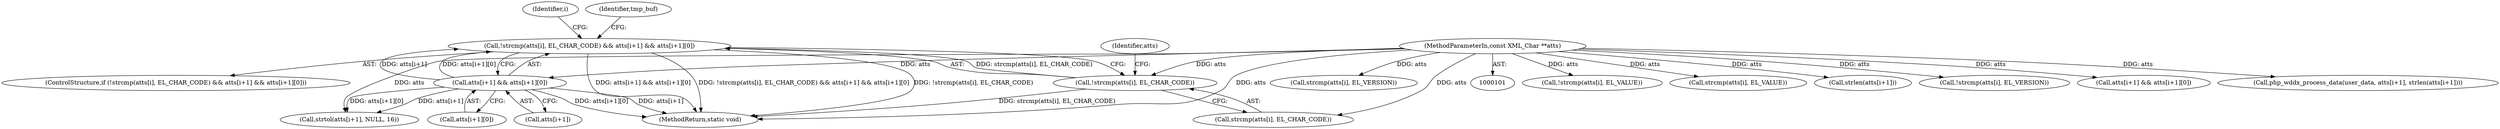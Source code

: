 digraph "0_php_2aae60461c2ff7b7fbcdd194c789ac841d0747d7@API" {
"1000255" [label="(Call,!strcmp(atts[i], EL_CHAR_CODE) && atts[i+1] && atts[i+1][0])"];
"1000256" [label="(Call,!strcmp(atts[i], EL_CHAR_CODE))"];
"1000104" [label="(MethodParameterIn,const XML_Char **atts)"];
"1000262" [label="(Call,atts[i+1] && atts[i+1][0])"];
"1000104" [label="(MethodParameterIn,const XML_Char **atts)"];
"1000381" [label="(Call,!strcmp(atts[i], EL_VALUE))"];
"1000382" [label="(Call,strcmp(atts[i], EL_VALUE))"];
"1000255" [label="(Call,!strcmp(atts[i], EL_CHAR_CODE) && atts[i+1] && atts[i+1][0])"];
"1000268" [label="(Call,atts[i+1][0])"];
"1000416" [label="(Call,strlen(atts[i+1]))"];
"1000263" [label="(Call,atts[i+1])"];
"1000284" [label="(Call,strtol(atts[i+1], NULL, 16))"];
"1000452" [label="(MethodReturn,static void)"];
"1000133" [label="(Call,!strcmp(atts[i], EL_VERSION))"];
"1000262" [label="(Call,atts[i+1] && atts[i+1][0])"];
"1000264" [label="(Identifier,atts)"];
"1000256" [label="(Call,!strcmp(atts[i], EL_CHAR_CODE))"];
"1000252" [label="(Identifier,i)"];
"1000387" [label="(Call,atts[i+1] && atts[i+1][0])"];
"1000254" [label="(ControlStructure,if (!strcmp(atts[i], EL_CHAR_CODE) && atts[i+1] && atts[i+1][0]))"];
"1000257" [label="(Call,strcmp(atts[i], EL_CHAR_CODE))"];
"1000409" [label="(Call,php_wddx_process_data(user_data, atts[i+1], strlen(atts[i+1])))"];
"1000278" [label="(Identifier,tmp_buf)"];
"1000134" [label="(Call,strcmp(atts[i], EL_VERSION))"];
"1000255" -> "1000254"  [label="AST: "];
"1000255" -> "1000256"  [label="CFG: "];
"1000255" -> "1000262"  [label="CFG: "];
"1000256" -> "1000255"  [label="AST: "];
"1000262" -> "1000255"  [label="AST: "];
"1000278" -> "1000255"  [label="CFG: "];
"1000252" -> "1000255"  [label="CFG: "];
"1000255" -> "1000452"  [label="DDG: atts[i+1] && atts[i+1][0]"];
"1000255" -> "1000452"  [label="DDG: !strcmp(atts[i], EL_CHAR_CODE) && atts[i+1] && atts[i+1][0]"];
"1000255" -> "1000452"  [label="DDG: !strcmp(atts[i], EL_CHAR_CODE)"];
"1000256" -> "1000255"  [label="DDG: strcmp(atts[i], EL_CHAR_CODE)"];
"1000262" -> "1000255"  [label="DDG: atts[i+1]"];
"1000262" -> "1000255"  [label="DDG: atts[i+1][0]"];
"1000256" -> "1000257"  [label="CFG: "];
"1000257" -> "1000256"  [label="AST: "];
"1000264" -> "1000256"  [label="CFG: "];
"1000256" -> "1000452"  [label="DDG: strcmp(atts[i], EL_CHAR_CODE)"];
"1000104" -> "1000256"  [label="DDG: atts"];
"1000104" -> "1000101"  [label="AST: "];
"1000104" -> "1000452"  [label="DDG: atts"];
"1000104" -> "1000133"  [label="DDG: atts"];
"1000104" -> "1000134"  [label="DDG: atts"];
"1000104" -> "1000257"  [label="DDG: atts"];
"1000104" -> "1000262"  [label="DDG: atts"];
"1000104" -> "1000284"  [label="DDG: atts"];
"1000104" -> "1000381"  [label="DDG: atts"];
"1000104" -> "1000382"  [label="DDG: atts"];
"1000104" -> "1000387"  [label="DDG: atts"];
"1000104" -> "1000409"  [label="DDG: atts"];
"1000104" -> "1000416"  [label="DDG: atts"];
"1000262" -> "1000263"  [label="CFG: "];
"1000262" -> "1000268"  [label="CFG: "];
"1000263" -> "1000262"  [label="AST: "];
"1000268" -> "1000262"  [label="AST: "];
"1000262" -> "1000452"  [label="DDG: atts[i+1][0]"];
"1000262" -> "1000452"  [label="DDG: atts[i+1]"];
"1000262" -> "1000284"  [label="DDG: atts[i+1][0]"];
"1000262" -> "1000284"  [label="DDG: atts[i+1]"];
}
